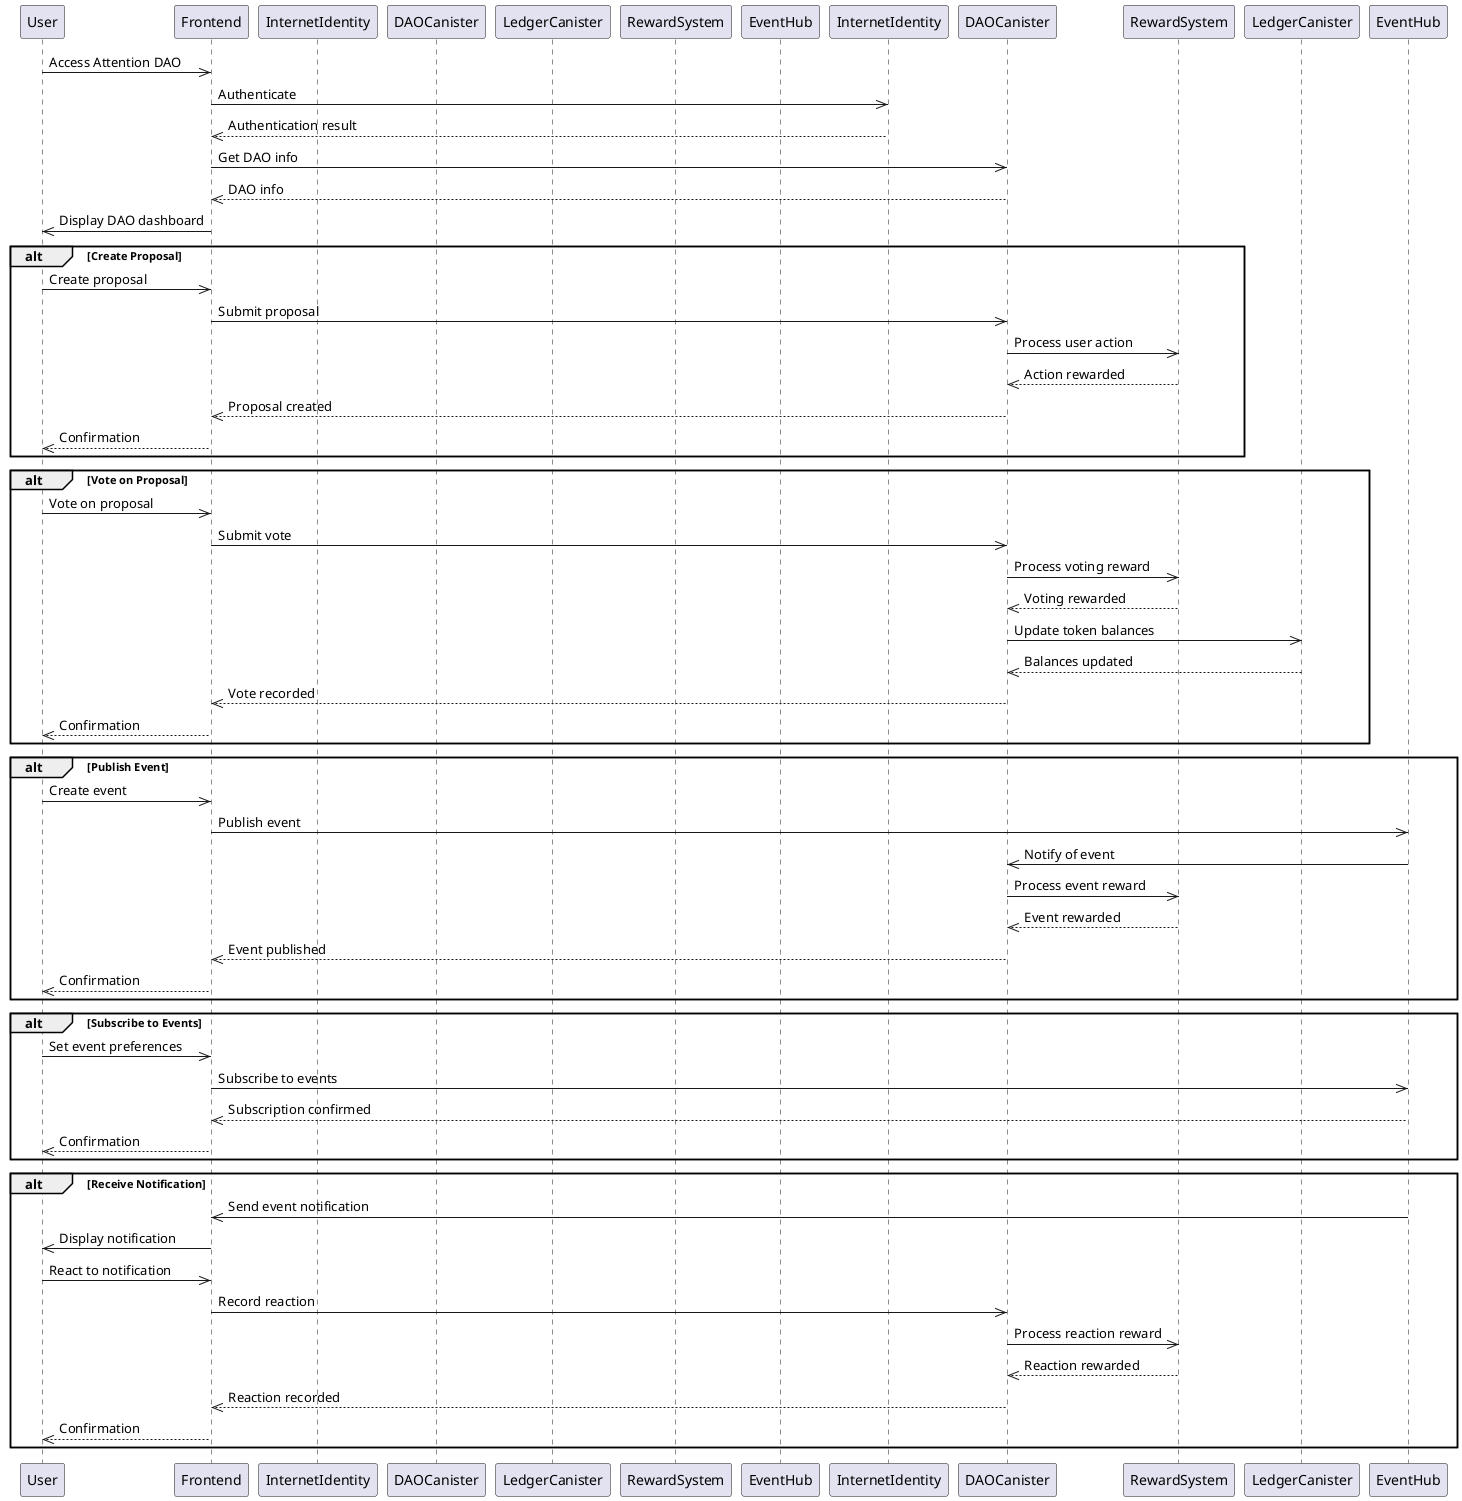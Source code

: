 @startuml
    participant User
    participant Frontend
    participant InternetIdentity as Internet_Identity
    participant DAOCanister as DAO_Canister
    participant LedgerCanister as Ledger_Canister
    participant RewardSystem as Reward_System
    participant EventHub as Event_Hub

    User->>Frontend: Access Attention DAO
    Frontend->>InternetIdentity: Authenticate
    InternetIdentity-->>Frontend: Authentication result
    Frontend->>DAOCanister: Get DAO info
    DAOCanister-->>Frontend: DAO info
    Frontend->>User: Display DAO dashboard

    alt Create Proposal
        User->>Frontend: Create proposal
        Frontend->>DAOCanister: Submit proposal
        DAOCanister->>RewardSystem: Process user action
        RewardSystem-->>DAOCanister: Action rewarded
        DAOCanister-->>Frontend: Proposal created
        Frontend-->>User: Confirmation
    end

    alt Vote on Proposal
        User->>Frontend: Vote on proposal
        Frontend->>DAOCanister: Submit vote
        DAOCanister->>RewardSystem: Process voting reward
        RewardSystem-->>DAOCanister: Voting rewarded
        DAOCanister->>LedgerCanister: Update token balances
        LedgerCanister-->>DAOCanister: Balances updated
        DAOCanister-->>Frontend: Vote recorded
        Frontend-->>User: Confirmation
    end

    alt Publish Event
        User->>Frontend: Create event
        Frontend->>EventHub: Publish event
        EventHub->>DAOCanister: Notify of event
        DAOCanister->>RewardSystem: Process event reward
        RewardSystem-->>DAOCanister: Event rewarded
        DAOCanister-->>Frontend: Event published
        Frontend-->>User: Confirmation
    end

    alt Subscribe to Events
        User->>Frontend: Set event preferences
        Frontend->>EventHub: Subscribe to events
        EventHub-->>Frontend: Subscription confirmed
        Frontend-->>User: Confirmation
    end

    alt Receive Notification
        EventHub->>Frontend: Send event notification
        Frontend->>User: Display notification
        User->>Frontend: React to notification
        Frontend->>DAOCanister: Record reaction
        DAOCanister->>RewardSystem: Process reaction reward
        RewardSystem-->>DAOCanister: Reaction rewarded
        DAOCanister-->>Frontend: Reaction recorded
        Frontend-->>User: Confirmation
    end
@enduml
